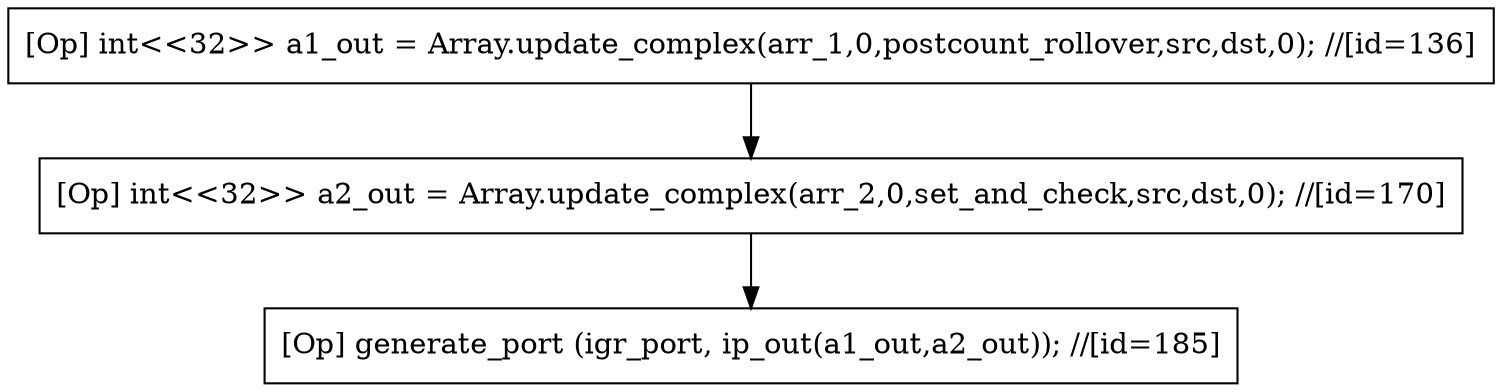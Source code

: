 digraph G {
  "[Op] int<<32>> a1_out = Array.update_complex(arr_1,0,postcount_rollover,src,dst,0); //[id=136]" [
  shape=box, ];
  "[Op] int<<32>> a2_out = Array.update_complex(arr_2,0,set_and_check,src,dst,0); //[id=170]" [
  shape=box, ];
  "[Op] generate_port (igr_port, ip_out(a1_out,a2_out)); //[id=185]" [
  shape=box, ];
  
  
  "[Op] int<<32>> a1_out = Array.update_complex(arr_1,0,postcount_rollover,src,dst,0); //[id=136]" -> "[Op] int<<32>> a2_out = Array.update_complex(arr_2,0,set_and_check,src,dst,0); //[id=170]";
  "[Op] int<<32>> a2_out = Array.update_complex(arr_2,0,set_and_check,src,dst,0); //[id=170]" -> "[Op] generate_port (igr_port, ip_out(a1_out,a2_out)); //[id=185]";
  
  }
